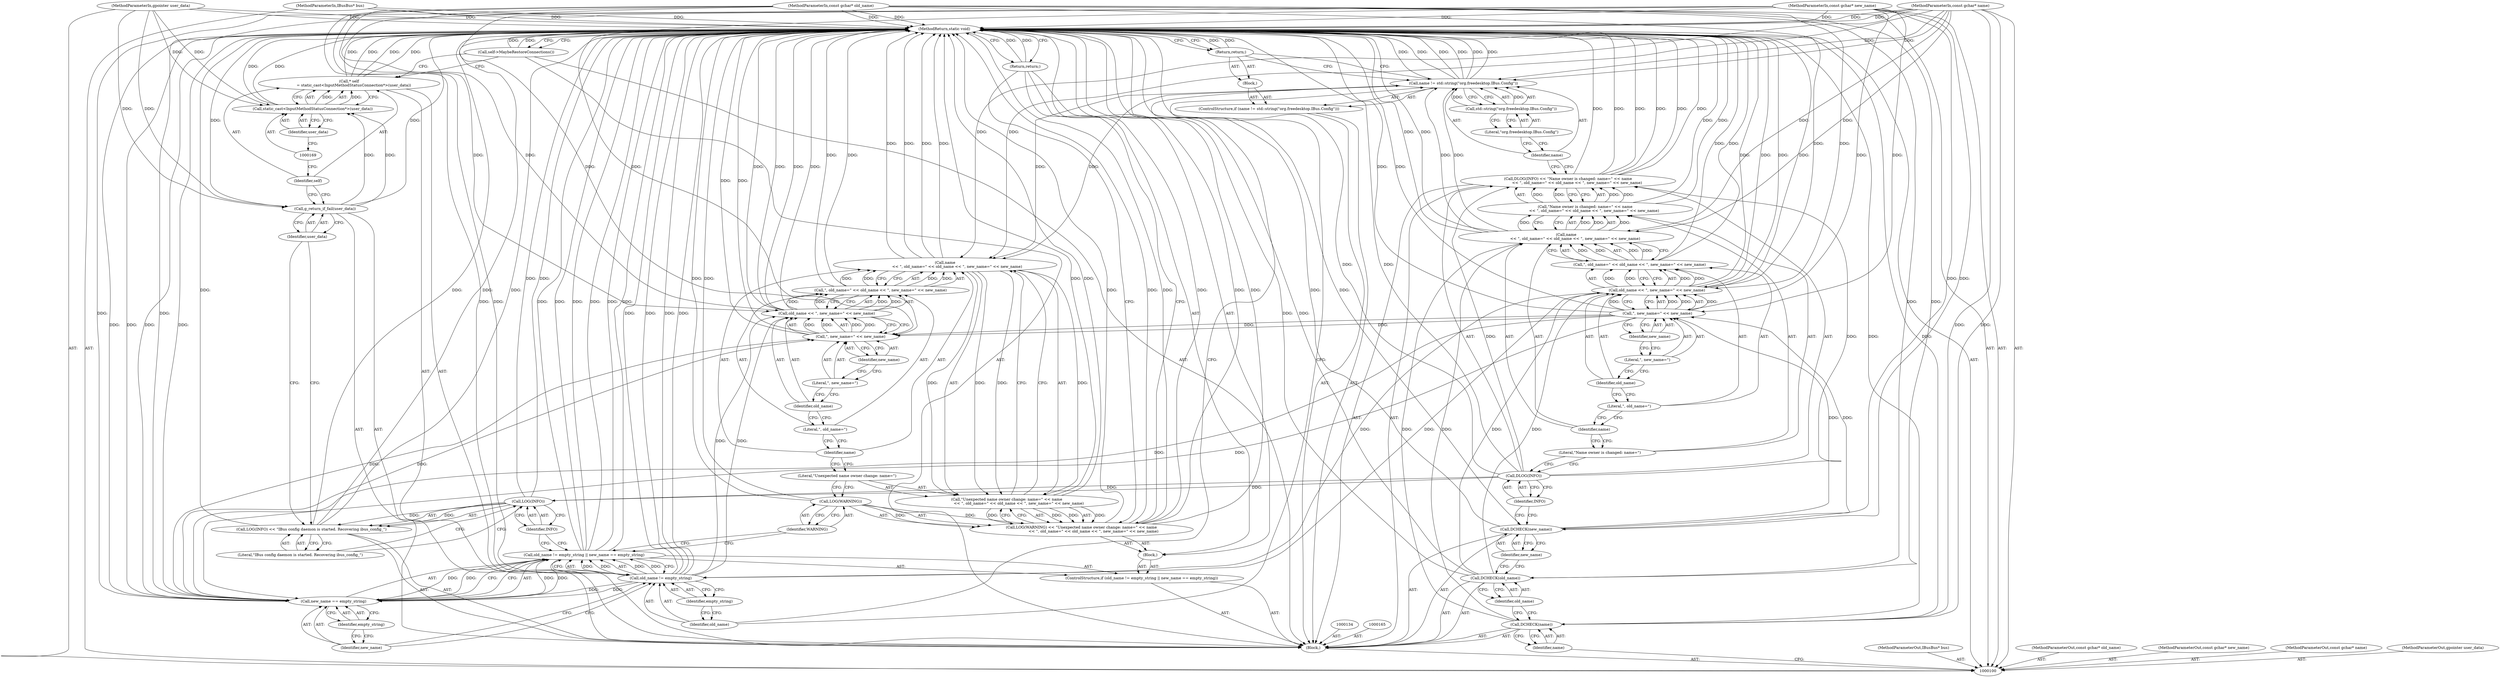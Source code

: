 digraph "1_Chrome_dc7b094a338c6c521f918f478e993f0f74bbea0d_63" {
"1000172" [label="(MethodReturn,static void)"];
"1000130" [label="(Call,std::string(\"org.freedesktop.IBus.Config\"))"];
"1000131" [label="(Literal,\"org.freedesktop.IBus.Config\")"];
"1000127" [label="(ControlStructure,if (name != std::string(\"org.freedesktop.IBus.Config\")))"];
"1000132" [label="(Block,)"];
"1000128" [label="(Call,name != std::string(\"org.freedesktop.IBus.Config\"))"];
"1000129" [label="(Identifier,name)"];
"1000133" [label="(Return,return;)"];
"1000139" [label="(Identifier,empty_string)"];
"1000140" [label="(Call,new_name == empty_string)"];
"1000141" [label="(Identifier,new_name)"];
"1000135" [label="(ControlStructure,if (old_name != empty_string || new_name == empty_string))"];
"1000142" [label="(Identifier,empty_string)"];
"1000143" [label="(Block,)"];
"1000136" [label="(Call,old_name != empty_string || new_name == empty_string)"];
"1000137" [label="(Call,old_name != empty_string)"];
"1000138" [label="(Identifier,old_name)"];
"1000146" [label="(Identifier,WARNING)"];
"1000147" [label="(Call,\"Unexpected name owner change: name=\" << name\n                    << \", old_name=\" << old_name << \", new_name=\" << new_name)"];
"1000148" [label="(Literal,\"Unexpected name owner change: name=\")"];
"1000149" [label="(Call,name\n                    << \", old_name=\" << old_name << \", new_name=\" << new_name)"];
"1000150" [label="(Identifier,name)"];
"1000144" [label="(Call,LOG(WARNING) << \"Unexpected name owner change: name=\" << name\n                    << \", old_name=\" << old_name << \", new_name=\" << new_name)"];
"1000145" [label="(Call,LOG(WARNING))"];
"1000151" [label="(Call,\", old_name=\" << old_name << \", new_name=\" << new_name)"];
"1000152" [label="(Literal,\", old_name=\")"];
"1000153" [label="(Call,old_name << \", new_name=\" << new_name)"];
"1000154" [label="(Identifier,old_name)"];
"1000155" [label="(Call,\", new_name=\" << new_name)"];
"1000156" [label="(Literal,\", new_name=\")"];
"1000157" [label="(Identifier,new_name)"];
"1000158" [label="(Return,return;)"];
"1000101" [label="(MethodParameterIn,IBusBus* bus)"];
"1000236" [label="(MethodParameterOut,IBusBus* bus)"];
"1000162" [label="(Literal,\"IBus config daemon is started. Recovering ibus_config_\")"];
"1000159" [label="(Call,LOG(INFO) << \"IBus config daemon is started. Recovering ibus_config_\")"];
"1000160" [label="(Call,LOG(INFO))"];
"1000161" [label="(Identifier,INFO)"];
"1000164" [label="(Identifier,user_data)"];
"1000163" [label="(Call,g_return_if_fail(user_data))"];
"1000166" [label="(Call,* self\n        = static_cast<InputMethodStatusConnection*>(user_data))"];
"1000167" [label="(Identifier,self)"];
"1000168" [label="(Call,static_cast<InputMethodStatusConnection*>(user_data))"];
"1000170" [label="(Identifier,user_data)"];
"1000171" [label="(Call,self->MaybeRestoreConnections())"];
"1000103" [label="(MethodParameterIn,const gchar* old_name)"];
"1000238" [label="(MethodParameterOut,const gchar* old_name)"];
"1000104" [label="(MethodParameterIn,const gchar* new_name)"];
"1000239" [label="(MethodParameterOut,const gchar* new_name)"];
"1000102" [label="(MethodParameterIn,const gchar* name)"];
"1000237" [label="(MethodParameterOut,const gchar* name)"];
"1000106" [label="(Block,)"];
"1000105" [label="(MethodParameterIn,gpointer user_data)"];
"1000240" [label="(MethodParameterOut,gpointer user_data)"];
"1000108" [label="(Identifier,name)"];
"1000107" [label="(Call,DCHECK(name))"];
"1000110" [label="(Identifier,old_name)"];
"1000109" [label="(Call,DCHECK(old_name))"];
"1000112" [label="(Identifier,new_name)"];
"1000111" [label="(Call,DCHECK(new_name))"];
"1000116" [label="(Call,\"Name owner is changed: name=\" << name\n               << \", old_name=\" << old_name << \", new_name=\" << new_name)"];
"1000117" [label="(Literal,\"Name owner is changed: name=\")"];
"1000113" [label="(Call,DLOG(INFO) << \"Name owner is changed: name=\" << name\n               << \", old_name=\" << old_name << \", new_name=\" << new_name)"];
"1000114" [label="(Call,DLOG(INFO))"];
"1000118" [label="(Call,name\n               << \", old_name=\" << old_name << \", new_name=\" << new_name)"];
"1000119" [label="(Identifier,name)"];
"1000115" [label="(Identifier,INFO)"];
"1000120" [label="(Call,\", old_name=\" << old_name << \", new_name=\" << new_name)"];
"1000121" [label="(Literal,\", old_name=\")"];
"1000122" [label="(Call,old_name << \", new_name=\" << new_name)"];
"1000123" [label="(Identifier,old_name)"];
"1000124" [label="(Call,\", new_name=\" << new_name)"];
"1000125" [label="(Literal,\", new_name=\")"];
"1000126" [label="(Identifier,new_name)"];
"1000172" -> "1000100"  [label="AST: "];
"1000172" -> "1000133"  [label="CFG: "];
"1000172" -> "1000158"  [label="CFG: "];
"1000172" -> "1000171"  [label="CFG: "];
"1000133" -> "1000172"  [label="DDG: "];
"1000159" -> "1000172"  [label="DDG: "];
"1000159" -> "1000172"  [label="DDG: "];
"1000140" -> "1000172"  [label="DDG: "];
"1000140" -> "1000172"  [label="DDG: "];
"1000155" -> "1000172"  [label="DDG: "];
"1000104" -> "1000172"  [label="DDG: "];
"1000105" -> "1000172"  [label="DDG: "];
"1000114" -> "1000172"  [label="DDG: "];
"1000147" -> "1000172"  [label="DDG: "];
"1000151" -> "1000172"  [label="DDG: "];
"1000116" -> "1000172"  [label="DDG: "];
"1000102" -> "1000172"  [label="DDG: "];
"1000153" -> "1000172"  [label="DDG: "];
"1000153" -> "1000172"  [label="DDG: "];
"1000122" -> "1000172"  [label="DDG: "];
"1000122" -> "1000172"  [label="DDG: "];
"1000166" -> "1000172"  [label="DDG: "];
"1000166" -> "1000172"  [label="DDG: "];
"1000128" -> "1000172"  [label="DDG: "];
"1000128" -> "1000172"  [label="DDG: "];
"1000128" -> "1000172"  [label="DDG: "];
"1000124" -> "1000172"  [label="DDG: "];
"1000107" -> "1000172"  [label="DDG: "];
"1000149" -> "1000172"  [label="DDG: "];
"1000149" -> "1000172"  [label="DDG: "];
"1000113" -> "1000172"  [label="DDG: "];
"1000113" -> "1000172"  [label="DDG: "];
"1000113" -> "1000172"  [label="DDG: "];
"1000137" -> "1000172"  [label="DDG: "];
"1000137" -> "1000172"  [label="DDG: "];
"1000136" -> "1000172"  [label="DDG: "];
"1000136" -> "1000172"  [label="DDG: "];
"1000136" -> "1000172"  [label="DDG: "];
"1000103" -> "1000172"  [label="DDG: "];
"1000144" -> "1000172"  [label="DDG: "];
"1000144" -> "1000172"  [label="DDG: "];
"1000144" -> "1000172"  [label="DDG: "];
"1000101" -> "1000172"  [label="DDG: "];
"1000118" -> "1000172"  [label="DDG: "];
"1000120" -> "1000172"  [label="DDG: "];
"1000171" -> "1000172"  [label="DDG: "];
"1000168" -> "1000172"  [label="DDG: "];
"1000163" -> "1000172"  [label="DDG: "];
"1000145" -> "1000172"  [label="DDG: "];
"1000111" -> "1000172"  [label="DDG: "];
"1000160" -> "1000172"  [label="DDG: "];
"1000109" -> "1000172"  [label="DDG: "];
"1000158" -> "1000172"  [label="DDG: "];
"1000130" -> "1000128"  [label="AST: "];
"1000130" -> "1000131"  [label="CFG: "];
"1000131" -> "1000130"  [label="AST: "];
"1000128" -> "1000130"  [label="CFG: "];
"1000130" -> "1000128"  [label="DDG: "];
"1000131" -> "1000130"  [label="AST: "];
"1000131" -> "1000129"  [label="CFG: "];
"1000130" -> "1000131"  [label="CFG: "];
"1000127" -> "1000106"  [label="AST: "];
"1000128" -> "1000127"  [label="AST: "];
"1000132" -> "1000127"  [label="AST: "];
"1000132" -> "1000127"  [label="AST: "];
"1000133" -> "1000132"  [label="AST: "];
"1000128" -> "1000127"  [label="AST: "];
"1000128" -> "1000130"  [label="CFG: "];
"1000129" -> "1000128"  [label="AST: "];
"1000130" -> "1000128"  [label="AST: "];
"1000133" -> "1000128"  [label="CFG: "];
"1000138" -> "1000128"  [label="CFG: "];
"1000128" -> "1000172"  [label="DDG: "];
"1000128" -> "1000172"  [label="DDG: "];
"1000128" -> "1000172"  [label="DDG: "];
"1000118" -> "1000128"  [label="DDG: "];
"1000102" -> "1000128"  [label="DDG: "];
"1000130" -> "1000128"  [label="DDG: "];
"1000128" -> "1000149"  [label="DDG: "];
"1000129" -> "1000128"  [label="AST: "];
"1000129" -> "1000113"  [label="CFG: "];
"1000131" -> "1000129"  [label="CFG: "];
"1000133" -> "1000132"  [label="AST: "];
"1000133" -> "1000128"  [label="CFG: "];
"1000172" -> "1000133"  [label="CFG: "];
"1000133" -> "1000172"  [label="DDG: "];
"1000139" -> "1000137"  [label="AST: "];
"1000139" -> "1000138"  [label="CFG: "];
"1000137" -> "1000139"  [label="CFG: "];
"1000140" -> "1000136"  [label="AST: "];
"1000140" -> "1000142"  [label="CFG: "];
"1000141" -> "1000140"  [label="AST: "];
"1000142" -> "1000140"  [label="AST: "];
"1000136" -> "1000140"  [label="CFG: "];
"1000140" -> "1000172"  [label="DDG: "];
"1000140" -> "1000172"  [label="DDG: "];
"1000140" -> "1000136"  [label="DDG: "];
"1000140" -> "1000136"  [label="DDG: "];
"1000124" -> "1000140"  [label="DDG: "];
"1000104" -> "1000140"  [label="DDG: "];
"1000137" -> "1000140"  [label="DDG: "];
"1000140" -> "1000155"  [label="DDG: "];
"1000141" -> "1000140"  [label="AST: "];
"1000141" -> "1000137"  [label="CFG: "];
"1000142" -> "1000141"  [label="CFG: "];
"1000135" -> "1000106"  [label="AST: "];
"1000136" -> "1000135"  [label="AST: "];
"1000143" -> "1000135"  [label="AST: "];
"1000142" -> "1000140"  [label="AST: "];
"1000142" -> "1000141"  [label="CFG: "];
"1000140" -> "1000142"  [label="CFG: "];
"1000143" -> "1000135"  [label="AST: "];
"1000144" -> "1000143"  [label="AST: "];
"1000158" -> "1000143"  [label="AST: "];
"1000136" -> "1000135"  [label="AST: "];
"1000136" -> "1000137"  [label="CFG: "];
"1000136" -> "1000140"  [label="CFG: "];
"1000137" -> "1000136"  [label="AST: "];
"1000140" -> "1000136"  [label="AST: "];
"1000146" -> "1000136"  [label="CFG: "];
"1000161" -> "1000136"  [label="CFG: "];
"1000136" -> "1000172"  [label="DDG: "];
"1000136" -> "1000172"  [label="DDG: "];
"1000136" -> "1000172"  [label="DDG: "];
"1000137" -> "1000136"  [label="DDG: "];
"1000137" -> "1000136"  [label="DDG: "];
"1000140" -> "1000136"  [label="DDG: "];
"1000140" -> "1000136"  [label="DDG: "];
"1000137" -> "1000136"  [label="AST: "];
"1000137" -> "1000139"  [label="CFG: "];
"1000138" -> "1000137"  [label="AST: "];
"1000139" -> "1000137"  [label="AST: "];
"1000141" -> "1000137"  [label="CFG: "];
"1000136" -> "1000137"  [label="CFG: "];
"1000137" -> "1000172"  [label="DDG: "];
"1000137" -> "1000172"  [label="DDG: "];
"1000137" -> "1000136"  [label="DDG: "];
"1000137" -> "1000136"  [label="DDG: "];
"1000122" -> "1000137"  [label="DDG: "];
"1000103" -> "1000137"  [label="DDG: "];
"1000137" -> "1000140"  [label="DDG: "];
"1000137" -> "1000153"  [label="DDG: "];
"1000138" -> "1000137"  [label="AST: "];
"1000138" -> "1000128"  [label="CFG: "];
"1000139" -> "1000138"  [label="CFG: "];
"1000146" -> "1000145"  [label="AST: "];
"1000146" -> "1000136"  [label="CFG: "];
"1000145" -> "1000146"  [label="CFG: "];
"1000147" -> "1000144"  [label="AST: "];
"1000147" -> "1000149"  [label="CFG: "];
"1000148" -> "1000147"  [label="AST: "];
"1000149" -> "1000147"  [label="AST: "];
"1000144" -> "1000147"  [label="CFG: "];
"1000147" -> "1000172"  [label="DDG: "];
"1000147" -> "1000144"  [label="DDG: "];
"1000147" -> "1000144"  [label="DDG: "];
"1000149" -> "1000147"  [label="DDG: "];
"1000149" -> "1000147"  [label="DDG: "];
"1000148" -> "1000147"  [label="AST: "];
"1000148" -> "1000145"  [label="CFG: "];
"1000150" -> "1000148"  [label="CFG: "];
"1000149" -> "1000147"  [label="AST: "];
"1000149" -> "1000151"  [label="CFG: "];
"1000150" -> "1000149"  [label="AST: "];
"1000151" -> "1000149"  [label="AST: "];
"1000147" -> "1000149"  [label="CFG: "];
"1000149" -> "1000172"  [label="DDG: "];
"1000149" -> "1000172"  [label="DDG: "];
"1000149" -> "1000147"  [label="DDG: "];
"1000149" -> "1000147"  [label="DDG: "];
"1000128" -> "1000149"  [label="DDG: "];
"1000102" -> "1000149"  [label="DDG: "];
"1000151" -> "1000149"  [label="DDG: "];
"1000151" -> "1000149"  [label="DDG: "];
"1000150" -> "1000149"  [label="AST: "];
"1000150" -> "1000148"  [label="CFG: "];
"1000152" -> "1000150"  [label="CFG: "];
"1000144" -> "1000143"  [label="AST: "];
"1000144" -> "1000147"  [label="CFG: "];
"1000145" -> "1000144"  [label="AST: "];
"1000147" -> "1000144"  [label="AST: "];
"1000158" -> "1000144"  [label="CFG: "];
"1000144" -> "1000172"  [label="DDG: "];
"1000144" -> "1000172"  [label="DDG: "];
"1000144" -> "1000172"  [label="DDG: "];
"1000145" -> "1000144"  [label="DDG: "];
"1000147" -> "1000144"  [label="DDG: "];
"1000147" -> "1000144"  [label="DDG: "];
"1000145" -> "1000144"  [label="AST: "];
"1000145" -> "1000146"  [label="CFG: "];
"1000146" -> "1000145"  [label="AST: "];
"1000148" -> "1000145"  [label="CFG: "];
"1000145" -> "1000172"  [label="DDG: "];
"1000145" -> "1000144"  [label="DDG: "];
"1000151" -> "1000149"  [label="AST: "];
"1000151" -> "1000153"  [label="CFG: "];
"1000152" -> "1000151"  [label="AST: "];
"1000153" -> "1000151"  [label="AST: "];
"1000149" -> "1000151"  [label="CFG: "];
"1000151" -> "1000172"  [label="DDG: "];
"1000151" -> "1000149"  [label="DDG: "];
"1000151" -> "1000149"  [label="DDG: "];
"1000153" -> "1000151"  [label="DDG: "];
"1000153" -> "1000151"  [label="DDG: "];
"1000152" -> "1000151"  [label="AST: "];
"1000152" -> "1000150"  [label="CFG: "];
"1000154" -> "1000152"  [label="CFG: "];
"1000153" -> "1000151"  [label="AST: "];
"1000153" -> "1000155"  [label="CFG: "];
"1000154" -> "1000153"  [label="AST: "];
"1000155" -> "1000153"  [label="AST: "];
"1000151" -> "1000153"  [label="CFG: "];
"1000153" -> "1000172"  [label="DDG: "];
"1000153" -> "1000172"  [label="DDG: "];
"1000153" -> "1000151"  [label="DDG: "];
"1000153" -> "1000151"  [label="DDG: "];
"1000137" -> "1000153"  [label="DDG: "];
"1000103" -> "1000153"  [label="DDG: "];
"1000155" -> "1000153"  [label="DDG: "];
"1000155" -> "1000153"  [label="DDG: "];
"1000154" -> "1000153"  [label="AST: "];
"1000154" -> "1000152"  [label="CFG: "];
"1000156" -> "1000154"  [label="CFG: "];
"1000155" -> "1000153"  [label="AST: "];
"1000155" -> "1000157"  [label="CFG: "];
"1000156" -> "1000155"  [label="AST: "];
"1000157" -> "1000155"  [label="AST: "];
"1000153" -> "1000155"  [label="CFG: "];
"1000155" -> "1000172"  [label="DDG: "];
"1000155" -> "1000153"  [label="DDG: "];
"1000155" -> "1000153"  [label="DDG: "];
"1000124" -> "1000155"  [label="DDG: "];
"1000140" -> "1000155"  [label="DDG: "];
"1000104" -> "1000155"  [label="DDG: "];
"1000156" -> "1000155"  [label="AST: "];
"1000156" -> "1000154"  [label="CFG: "];
"1000157" -> "1000156"  [label="CFG: "];
"1000157" -> "1000155"  [label="AST: "];
"1000157" -> "1000156"  [label="CFG: "];
"1000155" -> "1000157"  [label="CFG: "];
"1000158" -> "1000143"  [label="AST: "];
"1000158" -> "1000144"  [label="CFG: "];
"1000172" -> "1000158"  [label="CFG: "];
"1000158" -> "1000172"  [label="DDG: "];
"1000101" -> "1000100"  [label="AST: "];
"1000101" -> "1000172"  [label="DDG: "];
"1000236" -> "1000100"  [label="AST: "];
"1000162" -> "1000159"  [label="AST: "];
"1000162" -> "1000160"  [label="CFG: "];
"1000159" -> "1000162"  [label="CFG: "];
"1000159" -> "1000106"  [label="AST: "];
"1000159" -> "1000162"  [label="CFG: "];
"1000160" -> "1000159"  [label="AST: "];
"1000162" -> "1000159"  [label="AST: "];
"1000164" -> "1000159"  [label="CFG: "];
"1000159" -> "1000172"  [label="DDG: "];
"1000159" -> "1000172"  [label="DDG: "];
"1000160" -> "1000159"  [label="DDG: "];
"1000160" -> "1000159"  [label="AST: "];
"1000160" -> "1000161"  [label="CFG: "];
"1000161" -> "1000160"  [label="AST: "];
"1000162" -> "1000160"  [label="CFG: "];
"1000160" -> "1000172"  [label="DDG: "];
"1000160" -> "1000159"  [label="DDG: "];
"1000114" -> "1000160"  [label="DDG: "];
"1000161" -> "1000160"  [label="AST: "];
"1000161" -> "1000136"  [label="CFG: "];
"1000160" -> "1000161"  [label="CFG: "];
"1000164" -> "1000163"  [label="AST: "];
"1000164" -> "1000159"  [label="CFG: "];
"1000163" -> "1000164"  [label="CFG: "];
"1000163" -> "1000106"  [label="AST: "];
"1000163" -> "1000164"  [label="CFG: "];
"1000164" -> "1000163"  [label="AST: "];
"1000167" -> "1000163"  [label="CFG: "];
"1000163" -> "1000172"  [label="DDG: "];
"1000105" -> "1000163"  [label="DDG: "];
"1000163" -> "1000168"  [label="DDG: "];
"1000166" -> "1000106"  [label="AST: "];
"1000166" -> "1000168"  [label="CFG: "];
"1000167" -> "1000166"  [label="AST: "];
"1000168" -> "1000166"  [label="AST: "];
"1000171" -> "1000166"  [label="CFG: "];
"1000166" -> "1000172"  [label="DDG: "];
"1000166" -> "1000172"  [label="DDG: "];
"1000168" -> "1000166"  [label="DDG: "];
"1000167" -> "1000166"  [label="AST: "];
"1000167" -> "1000163"  [label="CFG: "];
"1000169" -> "1000167"  [label="CFG: "];
"1000168" -> "1000166"  [label="AST: "];
"1000168" -> "1000170"  [label="CFG: "];
"1000169" -> "1000168"  [label="AST: "];
"1000170" -> "1000168"  [label="AST: "];
"1000166" -> "1000168"  [label="CFG: "];
"1000168" -> "1000172"  [label="DDG: "];
"1000168" -> "1000166"  [label="DDG: "];
"1000163" -> "1000168"  [label="DDG: "];
"1000105" -> "1000168"  [label="DDG: "];
"1000170" -> "1000168"  [label="AST: "];
"1000170" -> "1000169"  [label="CFG: "];
"1000168" -> "1000170"  [label="CFG: "];
"1000171" -> "1000106"  [label="AST: "];
"1000171" -> "1000166"  [label="CFG: "];
"1000172" -> "1000171"  [label="CFG: "];
"1000171" -> "1000172"  [label="DDG: "];
"1000103" -> "1000100"  [label="AST: "];
"1000103" -> "1000172"  [label="DDG: "];
"1000103" -> "1000109"  [label="DDG: "];
"1000103" -> "1000122"  [label="DDG: "];
"1000103" -> "1000137"  [label="DDG: "];
"1000103" -> "1000153"  [label="DDG: "];
"1000238" -> "1000100"  [label="AST: "];
"1000104" -> "1000100"  [label="AST: "];
"1000104" -> "1000172"  [label="DDG: "];
"1000104" -> "1000111"  [label="DDG: "];
"1000104" -> "1000124"  [label="DDG: "];
"1000104" -> "1000140"  [label="DDG: "];
"1000104" -> "1000155"  [label="DDG: "];
"1000239" -> "1000100"  [label="AST: "];
"1000102" -> "1000100"  [label="AST: "];
"1000102" -> "1000172"  [label="DDG: "];
"1000102" -> "1000107"  [label="DDG: "];
"1000102" -> "1000118"  [label="DDG: "];
"1000102" -> "1000128"  [label="DDG: "];
"1000102" -> "1000149"  [label="DDG: "];
"1000237" -> "1000100"  [label="AST: "];
"1000106" -> "1000100"  [label="AST: "];
"1000107" -> "1000106"  [label="AST: "];
"1000109" -> "1000106"  [label="AST: "];
"1000111" -> "1000106"  [label="AST: "];
"1000113" -> "1000106"  [label="AST: "];
"1000127" -> "1000106"  [label="AST: "];
"1000134" -> "1000106"  [label="AST: "];
"1000135" -> "1000106"  [label="AST: "];
"1000159" -> "1000106"  [label="AST: "];
"1000163" -> "1000106"  [label="AST: "];
"1000165" -> "1000106"  [label="AST: "];
"1000166" -> "1000106"  [label="AST: "];
"1000171" -> "1000106"  [label="AST: "];
"1000105" -> "1000100"  [label="AST: "];
"1000105" -> "1000172"  [label="DDG: "];
"1000105" -> "1000163"  [label="DDG: "];
"1000105" -> "1000168"  [label="DDG: "];
"1000240" -> "1000100"  [label="AST: "];
"1000108" -> "1000107"  [label="AST: "];
"1000108" -> "1000100"  [label="CFG: "];
"1000107" -> "1000108"  [label="CFG: "];
"1000107" -> "1000106"  [label="AST: "];
"1000107" -> "1000108"  [label="CFG: "];
"1000108" -> "1000107"  [label="AST: "];
"1000110" -> "1000107"  [label="CFG: "];
"1000107" -> "1000172"  [label="DDG: "];
"1000102" -> "1000107"  [label="DDG: "];
"1000107" -> "1000118"  [label="DDG: "];
"1000110" -> "1000109"  [label="AST: "];
"1000110" -> "1000107"  [label="CFG: "];
"1000109" -> "1000110"  [label="CFG: "];
"1000109" -> "1000106"  [label="AST: "];
"1000109" -> "1000110"  [label="CFG: "];
"1000110" -> "1000109"  [label="AST: "];
"1000112" -> "1000109"  [label="CFG: "];
"1000109" -> "1000172"  [label="DDG: "];
"1000103" -> "1000109"  [label="DDG: "];
"1000109" -> "1000122"  [label="DDG: "];
"1000112" -> "1000111"  [label="AST: "];
"1000112" -> "1000109"  [label="CFG: "];
"1000111" -> "1000112"  [label="CFG: "];
"1000111" -> "1000106"  [label="AST: "];
"1000111" -> "1000112"  [label="CFG: "];
"1000112" -> "1000111"  [label="AST: "];
"1000115" -> "1000111"  [label="CFG: "];
"1000111" -> "1000172"  [label="DDG: "];
"1000104" -> "1000111"  [label="DDG: "];
"1000111" -> "1000124"  [label="DDG: "];
"1000116" -> "1000113"  [label="AST: "];
"1000116" -> "1000118"  [label="CFG: "];
"1000117" -> "1000116"  [label="AST: "];
"1000118" -> "1000116"  [label="AST: "];
"1000113" -> "1000116"  [label="CFG: "];
"1000116" -> "1000172"  [label="DDG: "];
"1000116" -> "1000113"  [label="DDG: "];
"1000116" -> "1000113"  [label="DDG: "];
"1000118" -> "1000116"  [label="DDG: "];
"1000118" -> "1000116"  [label="DDG: "];
"1000117" -> "1000116"  [label="AST: "];
"1000117" -> "1000114"  [label="CFG: "];
"1000119" -> "1000117"  [label="CFG: "];
"1000113" -> "1000106"  [label="AST: "];
"1000113" -> "1000116"  [label="CFG: "];
"1000114" -> "1000113"  [label="AST: "];
"1000116" -> "1000113"  [label="AST: "];
"1000129" -> "1000113"  [label="CFG: "];
"1000113" -> "1000172"  [label="DDG: "];
"1000113" -> "1000172"  [label="DDG: "];
"1000113" -> "1000172"  [label="DDG: "];
"1000114" -> "1000113"  [label="DDG: "];
"1000116" -> "1000113"  [label="DDG: "];
"1000116" -> "1000113"  [label="DDG: "];
"1000114" -> "1000113"  [label="AST: "];
"1000114" -> "1000115"  [label="CFG: "];
"1000115" -> "1000114"  [label="AST: "];
"1000117" -> "1000114"  [label="CFG: "];
"1000114" -> "1000172"  [label="DDG: "];
"1000114" -> "1000113"  [label="DDG: "];
"1000114" -> "1000160"  [label="DDG: "];
"1000118" -> "1000116"  [label="AST: "];
"1000118" -> "1000120"  [label="CFG: "];
"1000119" -> "1000118"  [label="AST: "];
"1000120" -> "1000118"  [label="AST: "];
"1000116" -> "1000118"  [label="CFG: "];
"1000118" -> "1000172"  [label="DDG: "];
"1000118" -> "1000116"  [label="DDG: "];
"1000118" -> "1000116"  [label="DDG: "];
"1000107" -> "1000118"  [label="DDG: "];
"1000102" -> "1000118"  [label="DDG: "];
"1000120" -> "1000118"  [label="DDG: "];
"1000120" -> "1000118"  [label="DDG: "];
"1000118" -> "1000128"  [label="DDG: "];
"1000119" -> "1000118"  [label="AST: "];
"1000119" -> "1000117"  [label="CFG: "];
"1000121" -> "1000119"  [label="CFG: "];
"1000115" -> "1000114"  [label="AST: "];
"1000115" -> "1000111"  [label="CFG: "];
"1000114" -> "1000115"  [label="CFG: "];
"1000120" -> "1000118"  [label="AST: "];
"1000120" -> "1000122"  [label="CFG: "];
"1000121" -> "1000120"  [label="AST: "];
"1000122" -> "1000120"  [label="AST: "];
"1000118" -> "1000120"  [label="CFG: "];
"1000120" -> "1000172"  [label="DDG: "];
"1000120" -> "1000118"  [label="DDG: "];
"1000120" -> "1000118"  [label="DDG: "];
"1000122" -> "1000120"  [label="DDG: "];
"1000122" -> "1000120"  [label="DDG: "];
"1000121" -> "1000120"  [label="AST: "];
"1000121" -> "1000119"  [label="CFG: "];
"1000123" -> "1000121"  [label="CFG: "];
"1000122" -> "1000120"  [label="AST: "];
"1000122" -> "1000124"  [label="CFG: "];
"1000123" -> "1000122"  [label="AST: "];
"1000124" -> "1000122"  [label="AST: "];
"1000120" -> "1000122"  [label="CFG: "];
"1000122" -> "1000172"  [label="DDG: "];
"1000122" -> "1000172"  [label="DDG: "];
"1000122" -> "1000120"  [label="DDG: "];
"1000122" -> "1000120"  [label="DDG: "];
"1000109" -> "1000122"  [label="DDG: "];
"1000103" -> "1000122"  [label="DDG: "];
"1000124" -> "1000122"  [label="DDG: "];
"1000124" -> "1000122"  [label="DDG: "];
"1000122" -> "1000137"  [label="DDG: "];
"1000123" -> "1000122"  [label="AST: "];
"1000123" -> "1000121"  [label="CFG: "];
"1000125" -> "1000123"  [label="CFG: "];
"1000124" -> "1000122"  [label="AST: "];
"1000124" -> "1000126"  [label="CFG: "];
"1000125" -> "1000124"  [label="AST: "];
"1000126" -> "1000124"  [label="AST: "];
"1000122" -> "1000124"  [label="CFG: "];
"1000124" -> "1000172"  [label="DDG: "];
"1000124" -> "1000122"  [label="DDG: "];
"1000124" -> "1000122"  [label="DDG: "];
"1000111" -> "1000124"  [label="DDG: "];
"1000104" -> "1000124"  [label="DDG: "];
"1000124" -> "1000140"  [label="DDG: "];
"1000124" -> "1000155"  [label="DDG: "];
"1000125" -> "1000124"  [label="AST: "];
"1000125" -> "1000123"  [label="CFG: "];
"1000126" -> "1000125"  [label="CFG: "];
"1000126" -> "1000124"  [label="AST: "];
"1000126" -> "1000125"  [label="CFG: "];
"1000124" -> "1000126"  [label="CFG: "];
}

